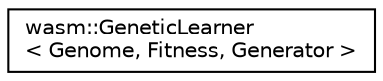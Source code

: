 digraph "Graphical Class Hierarchy"
{
  edge [fontname="Helvetica",fontsize="10",labelfontname="Helvetica",labelfontsize="10"];
  node [fontname="Helvetica",fontsize="10",shape=record];
  rankdir="LR";
  Node0 [label="wasm::GeneticLearner\l\< Genome, Fitness, Generator \>",height=0.2,width=0.4,color="black", fillcolor="white", style="filled",URL="$classwasm_1_1_genetic_learner.html"];
}
